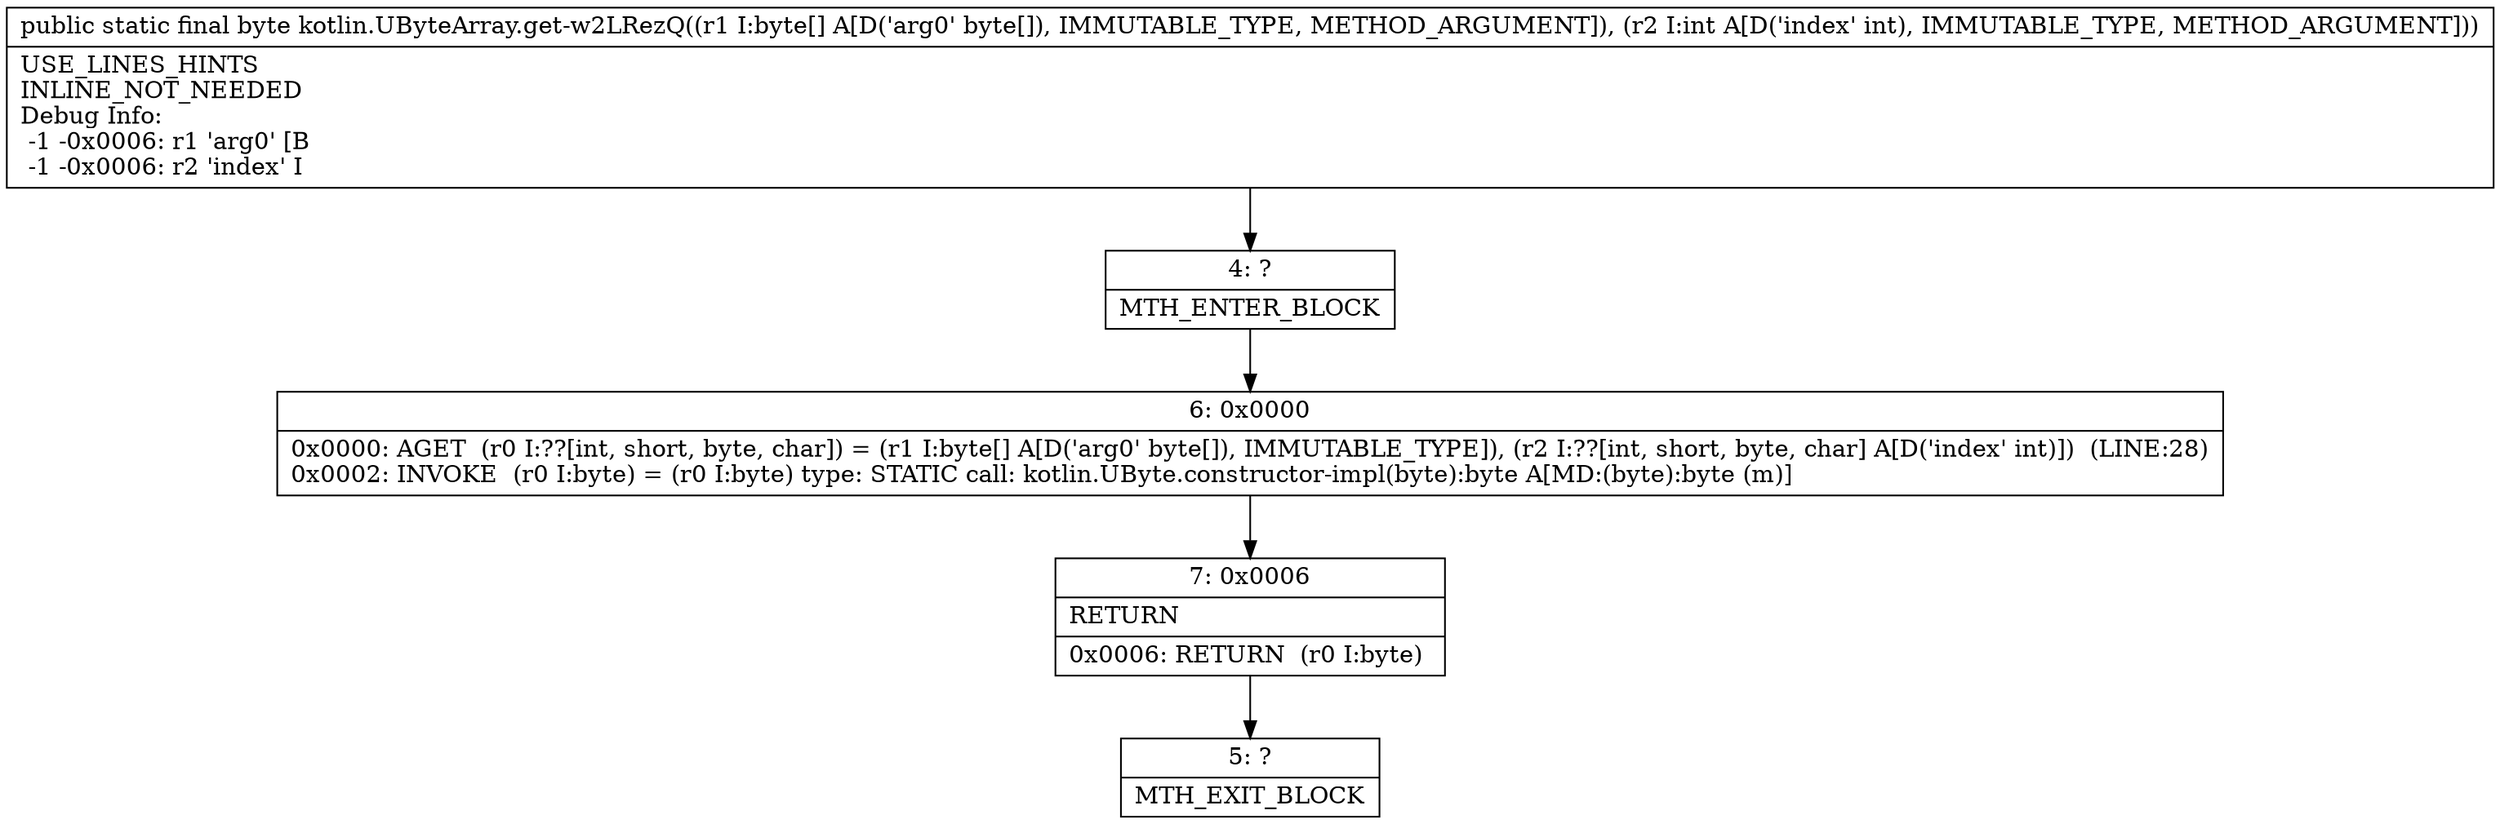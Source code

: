 digraph "CFG forkotlin.UByteArray.get\-w2LRezQ([BI)B" {
Node_4 [shape=record,label="{4\:\ ?|MTH_ENTER_BLOCK\l}"];
Node_6 [shape=record,label="{6\:\ 0x0000|0x0000: AGET  (r0 I:??[int, short, byte, char]) = (r1 I:byte[] A[D('arg0' byte[]), IMMUTABLE_TYPE]), (r2 I:??[int, short, byte, char] A[D('index' int)])  (LINE:28)\l0x0002: INVOKE  (r0 I:byte) = (r0 I:byte) type: STATIC call: kotlin.UByte.constructor\-impl(byte):byte A[MD:(byte):byte (m)]\l}"];
Node_7 [shape=record,label="{7\:\ 0x0006|RETURN\l|0x0006: RETURN  (r0 I:byte) \l}"];
Node_5 [shape=record,label="{5\:\ ?|MTH_EXIT_BLOCK\l}"];
MethodNode[shape=record,label="{public static final byte kotlin.UByteArray.get\-w2LRezQ((r1 I:byte[] A[D('arg0' byte[]), IMMUTABLE_TYPE, METHOD_ARGUMENT]), (r2 I:int A[D('index' int), IMMUTABLE_TYPE, METHOD_ARGUMENT]))  | USE_LINES_HINTS\lINLINE_NOT_NEEDED\lDebug Info:\l  \-1 \-0x0006: r1 'arg0' [B\l  \-1 \-0x0006: r2 'index' I\l}"];
MethodNode -> Node_4;Node_4 -> Node_6;
Node_6 -> Node_7;
Node_7 -> Node_5;
}

